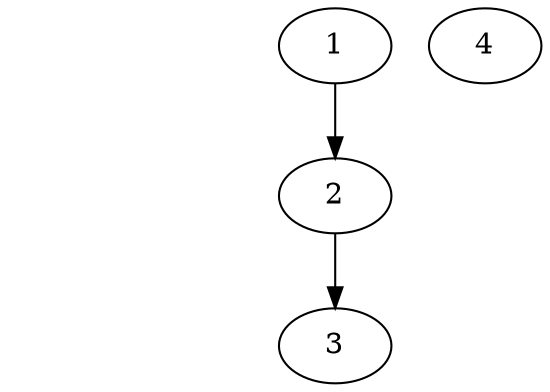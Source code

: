 digraph G0 {
	0 [label="tdg_id=0", style=invis]
	0 [label="maxI=0", style=invis]
	0 [label="maxT=14", style=invis]
	3 [MIET="2907.17", MEET="3210.65", MAET="3118.63"]
	2 [MIET="2358.21", MEET="2573.91", MAET="2402.34"]
	4 [MIET="812.84", MEET="1097.86", MAET="894.21"]
	1 [MIET="3390.82", MEET="3631.09", MAET="3625.93"]
	1 -> 2
	2 -> 3
}
